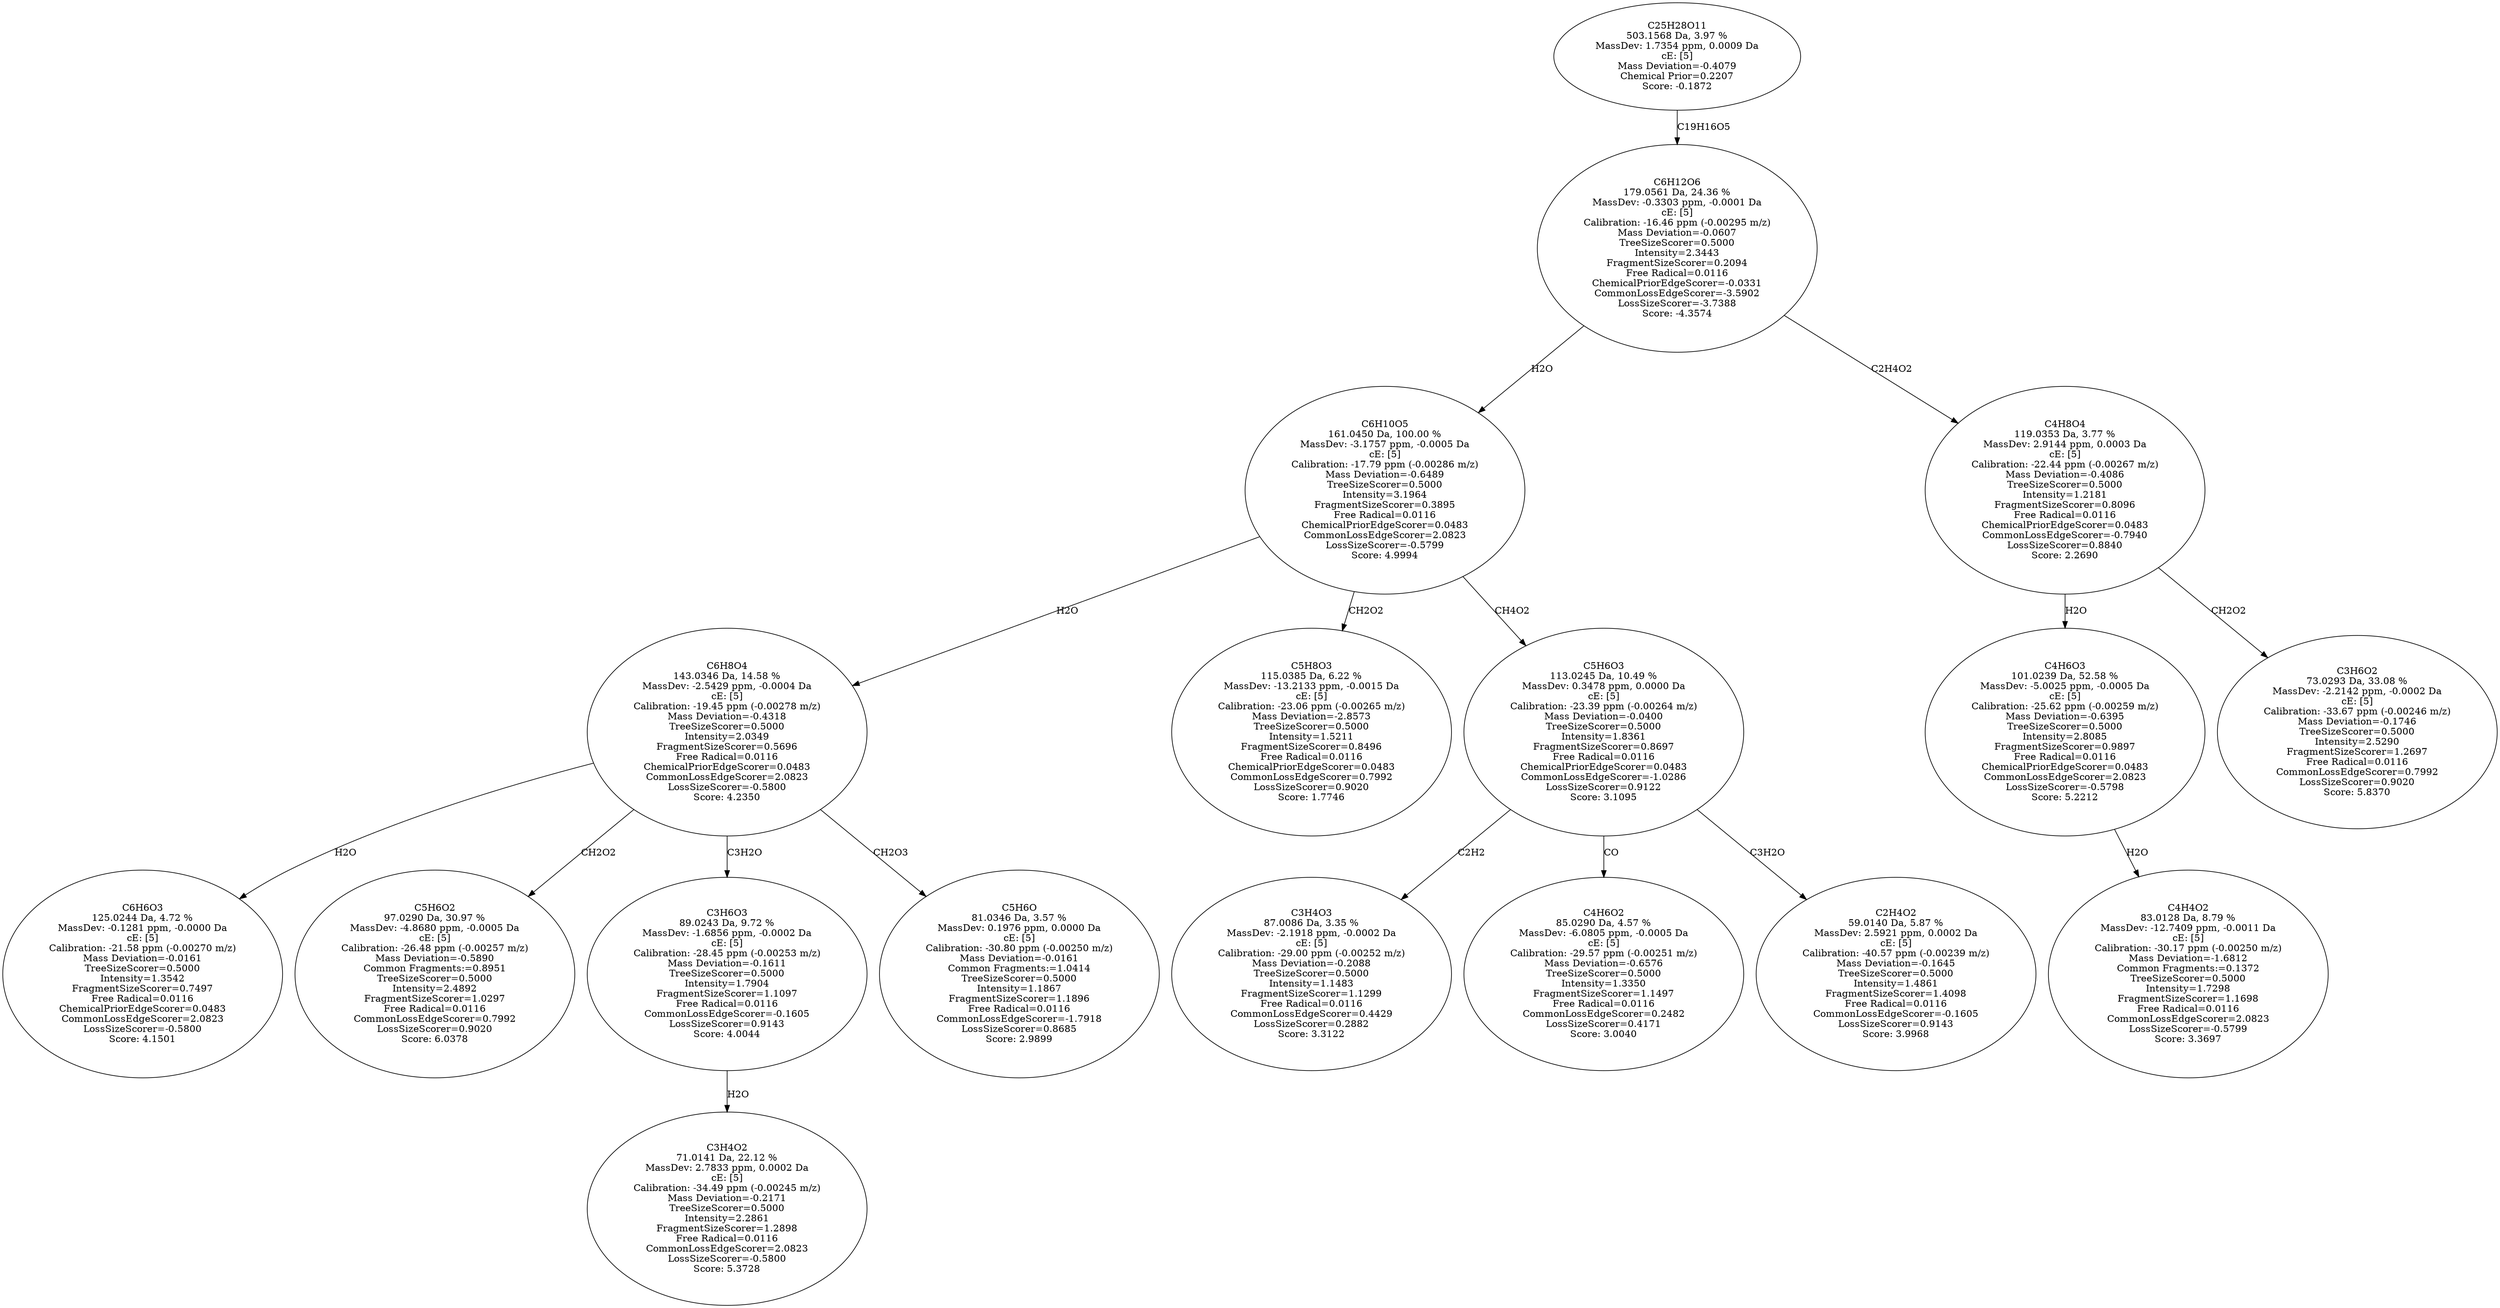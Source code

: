 strict digraph {
v1 [label="C6H6O3\n125.0244 Da, 4.72 %\nMassDev: -0.1281 ppm, -0.0000 Da\ncE: [5]\nCalibration: -21.58 ppm (-0.00270 m/z)\nMass Deviation=-0.0161\nTreeSizeScorer=0.5000\nIntensity=1.3542\nFragmentSizeScorer=0.7497\nFree Radical=0.0116\nChemicalPriorEdgeScorer=0.0483\nCommonLossEdgeScorer=2.0823\nLossSizeScorer=-0.5800\nScore: 4.1501"];
v2 [label="C5H6O2\n97.0290 Da, 30.97 %\nMassDev: -4.8680 ppm, -0.0005 Da\ncE: [5]\nCalibration: -26.48 ppm (-0.00257 m/z)\nMass Deviation=-0.5890\nCommon Fragments:=0.8951\nTreeSizeScorer=0.5000\nIntensity=2.4892\nFragmentSizeScorer=1.0297\nFree Radical=0.0116\nCommonLossEdgeScorer=0.7992\nLossSizeScorer=0.9020\nScore: 6.0378"];
v3 [label="C3H4O2\n71.0141 Da, 22.12 %\nMassDev: 2.7833 ppm, 0.0002 Da\ncE: [5]\nCalibration: -34.49 ppm (-0.00245 m/z)\nMass Deviation=-0.2171\nTreeSizeScorer=0.5000\nIntensity=2.2861\nFragmentSizeScorer=1.2898\nFree Radical=0.0116\nCommonLossEdgeScorer=2.0823\nLossSizeScorer=-0.5800\nScore: 5.3728"];
v4 [label="C3H6O3\n89.0243 Da, 9.72 %\nMassDev: -1.6856 ppm, -0.0002 Da\ncE: [5]\nCalibration: -28.45 ppm (-0.00253 m/z)\nMass Deviation=-0.1611\nTreeSizeScorer=0.5000\nIntensity=1.7904\nFragmentSizeScorer=1.1097\nFree Radical=0.0116\nCommonLossEdgeScorer=-0.1605\nLossSizeScorer=0.9143\nScore: 4.0044"];
v5 [label="C5H6O\n81.0346 Da, 3.57 %\nMassDev: 0.1976 ppm, 0.0000 Da\ncE: [5]\nCalibration: -30.80 ppm (-0.00250 m/z)\nMass Deviation=-0.0161\nCommon Fragments:=1.0414\nTreeSizeScorer=0.5000\nIntensity=1.1867\nFragmentSizeScorer=1.1896\nFree Radical=0.0116\nCommonLossEdgeScorer=-1.7918\nLossSizeScorer=0.8685\nScore: 2.9899"];
v6 [label="C6H8O4\n143.0346 Da, 14.58 %\nMassDev: -2.5429 ppm, -0.0004 Da\ncE: [5]\nCalibration: -19.45 ppm (-0.00278 m/z)\nMass Deviation=-0.4318\nTreeSizeScorer=0.5000\nIntensity=2.0349\nFragmentSizeScorer=0.5696\nFree Radical=0.0116\nChemicalPriorEdgeScorer=0.0483\nCommonLossEdgeScorer=2.0823\nLossSizeScorer=-0.5800\nScore: 4.2350"];
v7 [label="C5H8O3\n115.0385 Da, 6.22 %\nMassDev: -13.2133 ppm, -0.0015 Da\ncE: [5]\nCalibration: -23.06 ppm (-0.00265 m/z)\nMass Deviation=-2.8573\nTreeSizeScorer=0.5000\nIntensity=1.5211\nFragmentSizeScorer=0.8496\nFree Radical=0.0116\nChemicalPriorEdgeScorer=0.0483\nCommonLossEdgeScorer=0.7992\nLossSizeScorer=0.9020\nScore: 1.7746"];
v8 [label="C3H4O3\n87.0086 Da, 3.35 %\nMassDev: -2.1918 ppm, -0.0002 Da\ncE: [5]\nCalibration: -29.00 ppm (-0.00252 m/z)\nMass Deviation=-0.2088\nTreeSizeScorer=0.5000\nIntensity=1.1483\nFragmentSizeScorer=1.1299\nFree Radical=0.0116\nCommonLossEdgeScorer=0.4429\nLossSizeScorer=0.2882\nScore: 3.3122"];
v9 [label="C4H6O2\n85.0290 Da, 4.57 %\nMassDev: -6.0805 ppm, -0.0005 Da\ncE: [5]\nCalibration: -29.57 ppm (-0.00251 m/z)\nMass Deviation=-0.6576\nTreeSizeScorer=0.5000\nIntensity=1.3350\nFragmentSizeScorer=1.1497\nFree Radical=0.0116\nCommonLossEdgeScorer=0.2482\nLossSizeScorer=0.4171\nScore: 3.0040"];
v10 [label="C2H4O2\n59.0140 Da, 5.87 %\nMassDev: 2.5921 ppm, 0.0002 Da\ncE: [5]\nCalibration: -40.57 ppm (-0.00239 m/z)\nMass Deviation=-0.1645\nTreeSizeScorer=0.5000\nIntensity=1.4861\nFragmentSizeScorer=1.4098\nFree Radical=0.0116\nCommonLossEdgeScorer=-0.1605\nLossSizeScorer=0.9143\nScore: 3.9968"];
v11 [label="C5H6O3\n113.0245 Da, 10.49 %\nMassDev: 0.3478 ppm, 0.0000 Da\ncE: [5]\nCalibration: -23.39 ppm (-0.00264 m/z)\nMass Deviation=-0.0400\nTreeSizeScorer=0.5000\nIntensity=1.8361\nFragmentSizeScorer=0.8697\nFree Radical=0.0116\nChemicalPriorEdgeScorer=0.0483\nCommonLossEdgeScorer=-1.0286\nLossSizeScorer=0.9122\nScore: 3.1095"];
v12 [label="C6H10O5\n161.0450 Da, 100.00 %\nMassDev: -3.1757 ppm, -0.0005 Da\ncE: [5]\nCalibration: -17.79 ppm (-0.00286 m/z)\nMass Deviation=-0.6489\nTreeSizeScorer=0.5000\nIntensity=3.1964\nFragmentSizeScorer=0.3895\nFree Radical=0.0116\nChemicalPriorEdgeScorer=0.0483\nCommonLossEdgeScorer=2.0823\nLossSizeScorer=-0.5799\nScore: 4.9994"];
v13 [label="C4H4O2\n83.0128 Da, 8.79 %\nMassDev: -12.7409 ppm, -0.0011 Da\ncE: [5]\nCalibration: -30.17 ppm (-0.00250 m/z)\nMass Deviation=-1.6812\nCommon Fragments:=0.1372\nTreeSizeScorer=0.5000\nIntensity=1.7298\nFragmentSizeScorer=1.1698\nFree Radical=0.0116\nCommonLossEdgeScorer=2.0823\nLossSizeScorer=-0.5799\nScore: 3.3697"];
v14 [label="C4H6O3\n101.0239 Da, 52.58 %\nMassDev: -5.0025 ppm, -0.0005 Da\ncE: [5]\nCalibration: -25.62 ppm (-0.00259 m/z)\nMass Deviation=-0.6395\nTreeSizeScorer=0.5000\nIntensity=2.8085\nFragmentSizeScorer=0.9897\nFree Radical=0.0116\nChemicalPriorEdgeScorer=0.0483\nCommonLossEdgeScorer=2.0823\nLossSizeScorer=-0.5798\nScore: 5.2212"];
v15 [label="C3H6O2\n73.0293 Da, 33.08 %\nMassDev: -2.2142 ppm, -0.0002 Da\ncE: [5]\nCalibration: -33.67 ppm (-0.00246 m/z)\nMass Deviation=-0.1746\nTreeSizeScorer=0.5000\nIntensity=2.5290\nFragmentSizeScorer=1.2697\nFree Radical=0.0116\nCommonLossEdgeScorer=0.7992\nLossSizeScorer=0.9020\nScore: 5.8370"];
v16 [label="C4H8O4\n119.0353 Da, 3.77 %\nMassDev: 2.9144 ppm, 0.0003 Da\ncE: [5]\nCalibration: -22.44 ppm (-0.00267 m/z)\nMass Deviation=-0.4086\nTreeSizeScorer=0.5000\nIntensity=1.2181\nFragmentSizeScorer=0.8096\nFree Radical=0.0116\nChemicalPriorEdgeScorer=0.0483\nCommonLossEdgeScorer=-0.7940\nLossSizeScorer=0.8840\nScore: 2.2690"];
v17 [label="C6H12O6\n179.0561 Da, 24.36 %\nMassDev: -0.3303 ppm, -0.0001 Da\ncE: [5]\nCalibration: -16.46 ppm (-0.00295 m/z)\nMass Deviation=-0.0607\nTreeSizeScorer=0.5000\nIntensity=2.3443\nFragmentSizeScorer=0.2094\nFree Radical=0.0116\nChemicalPriorEdgeScorer=-0.0331\nCommonLossEdgeScorer=-3.5902\nLossSizeScorer=-3.7388\nScore: -4.3574"];
v18 [label="C25H28O11\n503.1568 Da, 3.97 %\nMassDev: 1.7354 ppm, 0.0009 Da\ncE: [5]\nMass Deviation=-0.4079\nChemical Prior=0.2207\nScore: -0.1872"];
v6 -> v1 [label="H2O"];
v6 -> v2 [label="CH2O2"];
v4 -> v3 [label="H2O"];
v6 -> v4 [label="C3H2O"];
v6 -> v5 [label="CH2O3"];
v12 -> v6 [label="H2O"];
v12 -> v7 [label="CH2O2"];
v11 -> v8 [label="C2H2"];
v11 -> v9 [label="CO"];
v11 -> v10 [label="C3H2O"];
v12 -> v11 [label="CH4O2"];
v17 -> v12 [label="H2O"];
v14 -> v13 [label="H2O"];
v16 -> v14 [label="H2O"];
v16 -> v15 [label="CH2O2"];
v17 -> v16 [label="C2H4O2"];
v18 -> v17 [label="C19H16O5"];
}